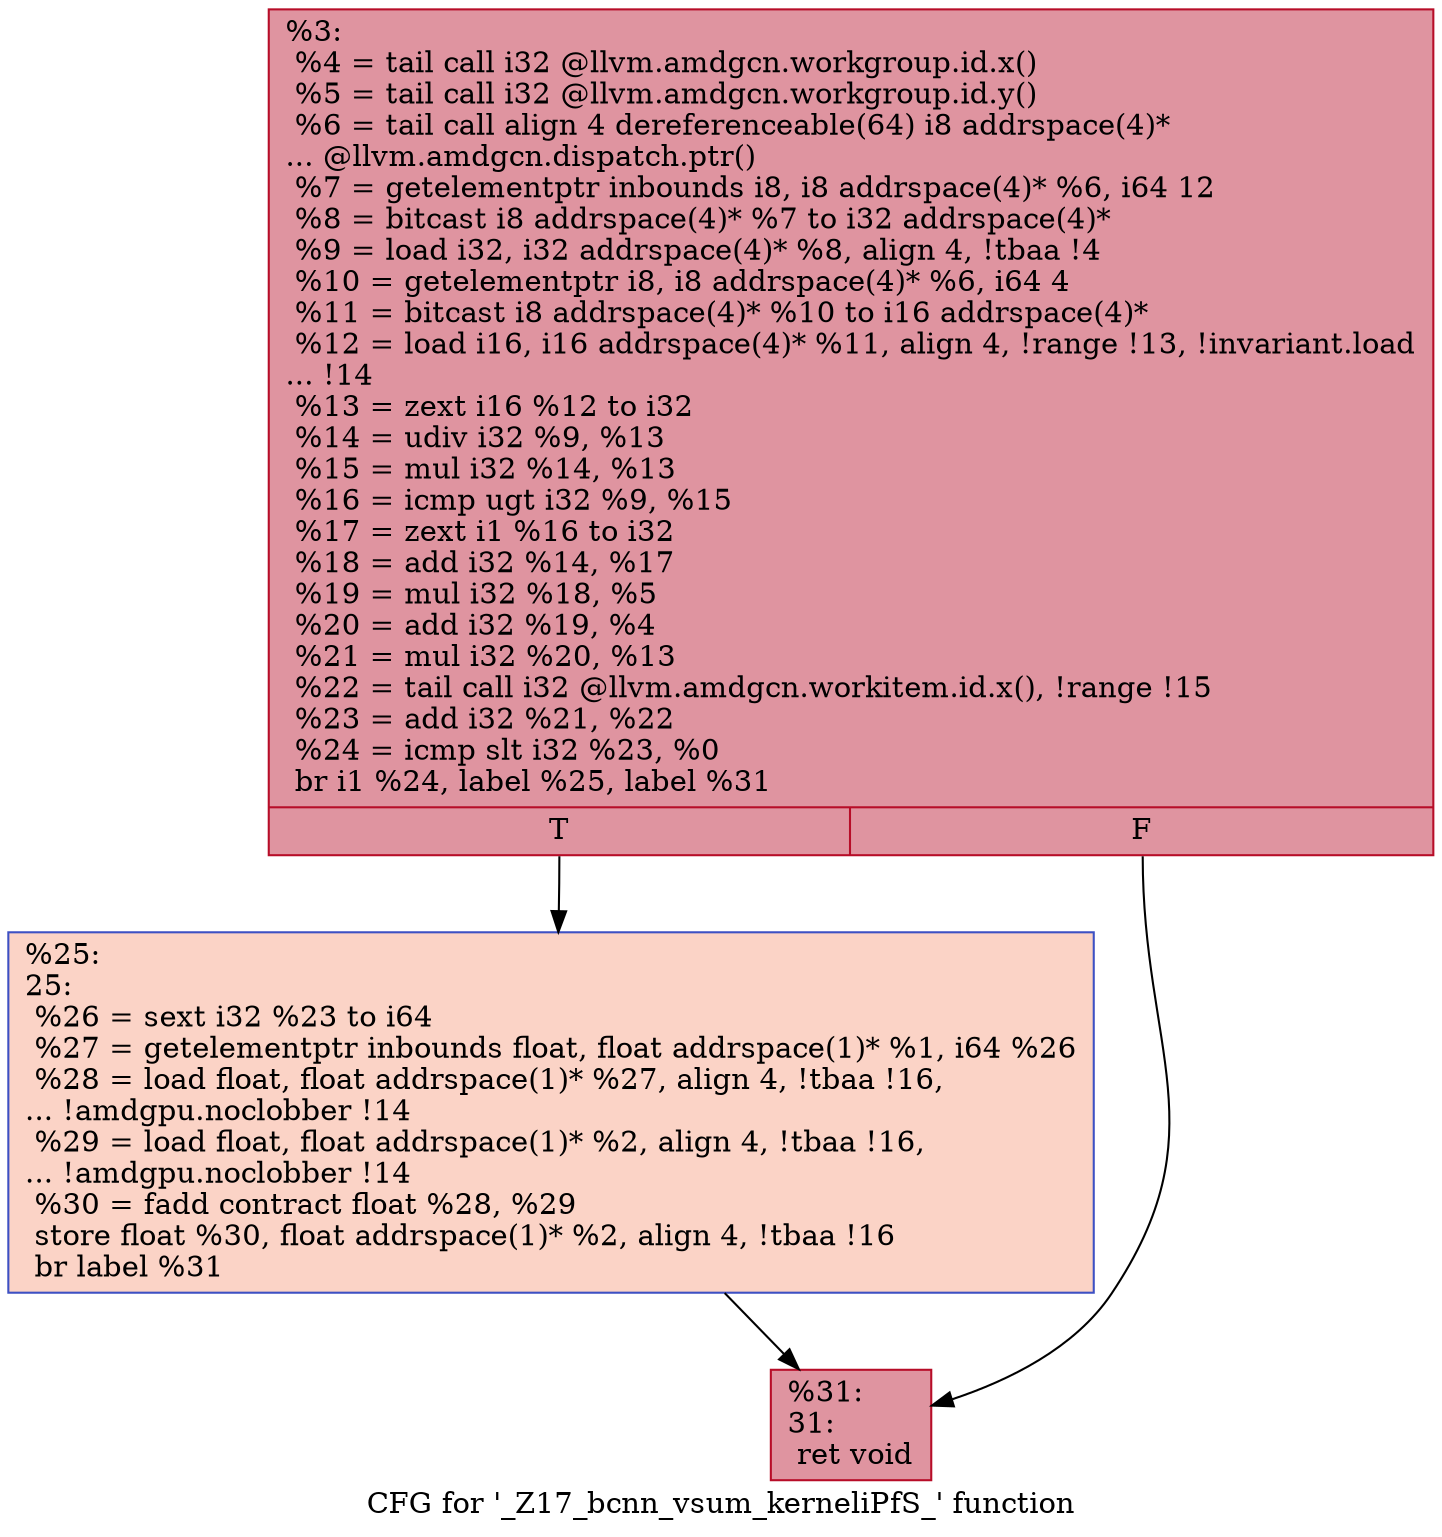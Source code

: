 digraph "CFG for '_Z17_bcnn_vsum_kerneliPfS_' function" {
	label="CFG for '_Z17_bcnn_vsum_kerneliPfS_' function";

	Node0x5345430 [shape=record,color="#b70d28ff", style=filled, fillcolor="#b70d2870",label="{%3:\l  %4 = tail call i32 @llvm.amdgcn.workgroup.id.x()\l  %5 = tail call i32 @llvm.amdgcn.workgroup.id.y()\l  %6 = tail call align 4 dereferenceable(64) i8 addrspace(4)*\l... @llvm.amdgcn.dispatch.ptr()\l  %7 = getelementptr inbounds i8, i8 addrspace(4)* %6, i64 12\l  %8 = bitcast i8 addrspace(4)* %7 to i32 addrspace(4)*\l  %9 = load i32, i32 addrspace(4)* %8, align 4, !tbaa !4\l  %10 = getelementptr i8, i8 addrspace(4)* %6, i64 4\l  %11 = bitcast i8 addrspace(4)* %10 to i16 addrspace(4)*\l  %12 = load i16, i16 addrspace(4)* %11, align 4, !range !13, !invariant.load\l... !14\l  %13 = zext i16 %12 to i32\l  %14 = udiv i32 %9, %13\l  %15 = mul i32 %14, %13\l  %16 = icmp ugt i32 %9, %15\l  %17 = zext i1 %16 to i32\l  %18 = add i32 %14, %17\l  %19 = mul i32 %18, %5\l  %20 = add i32 %19, %4\l  %21 = mul i32 %20, %13\l  %22 = tail call i32 @llvm.amdgcn.workitem.id.x(), !range !15\l  %23 = add i32 %21, %22\l  %24 = icmp slt i32 %23, %0\l  br i1 %24, label %25, label %31\l|{<s0>T|<s1>F}}"];
	Node0x5345430:s0 -> Node0x5347cd0;
	Node0x5345430:s1 -> Node0x5347d60;
	Node0x5347cd0 [shape=record,color="#3d50c3ff", style=filled, fillcolor="#f59c7d70",label="{%25:\l25:                                               \l  %26 = sext i32 %23 to i64\l  %27 = getelementptr inbounds float, float addrspace(1)* %1, i64 %26\l  %28 = load float, float addrspace(1)* %27, align 4, !tbaa !16,\l... !amdgpu.noclobber !14\l  %29 = load float, float addrspace(1)* %2, align 4, !tbaa !16,\l... !amdgpu.noclobber !14\l  %30 = fadd contract float %28, %29\l  store float %30, float addrspace(1)* %2, align 4, !tbaa !16\l  br label %31\l}"];
	Node0x5347cd0 -> Node0x5347d60;
	Node0x5347d60 [shape=record,color="#b70d28ff", style=filled, fillcolor="#b70d2870",label="{%31:\l31:                                               \l  ret void\l}"];
}
